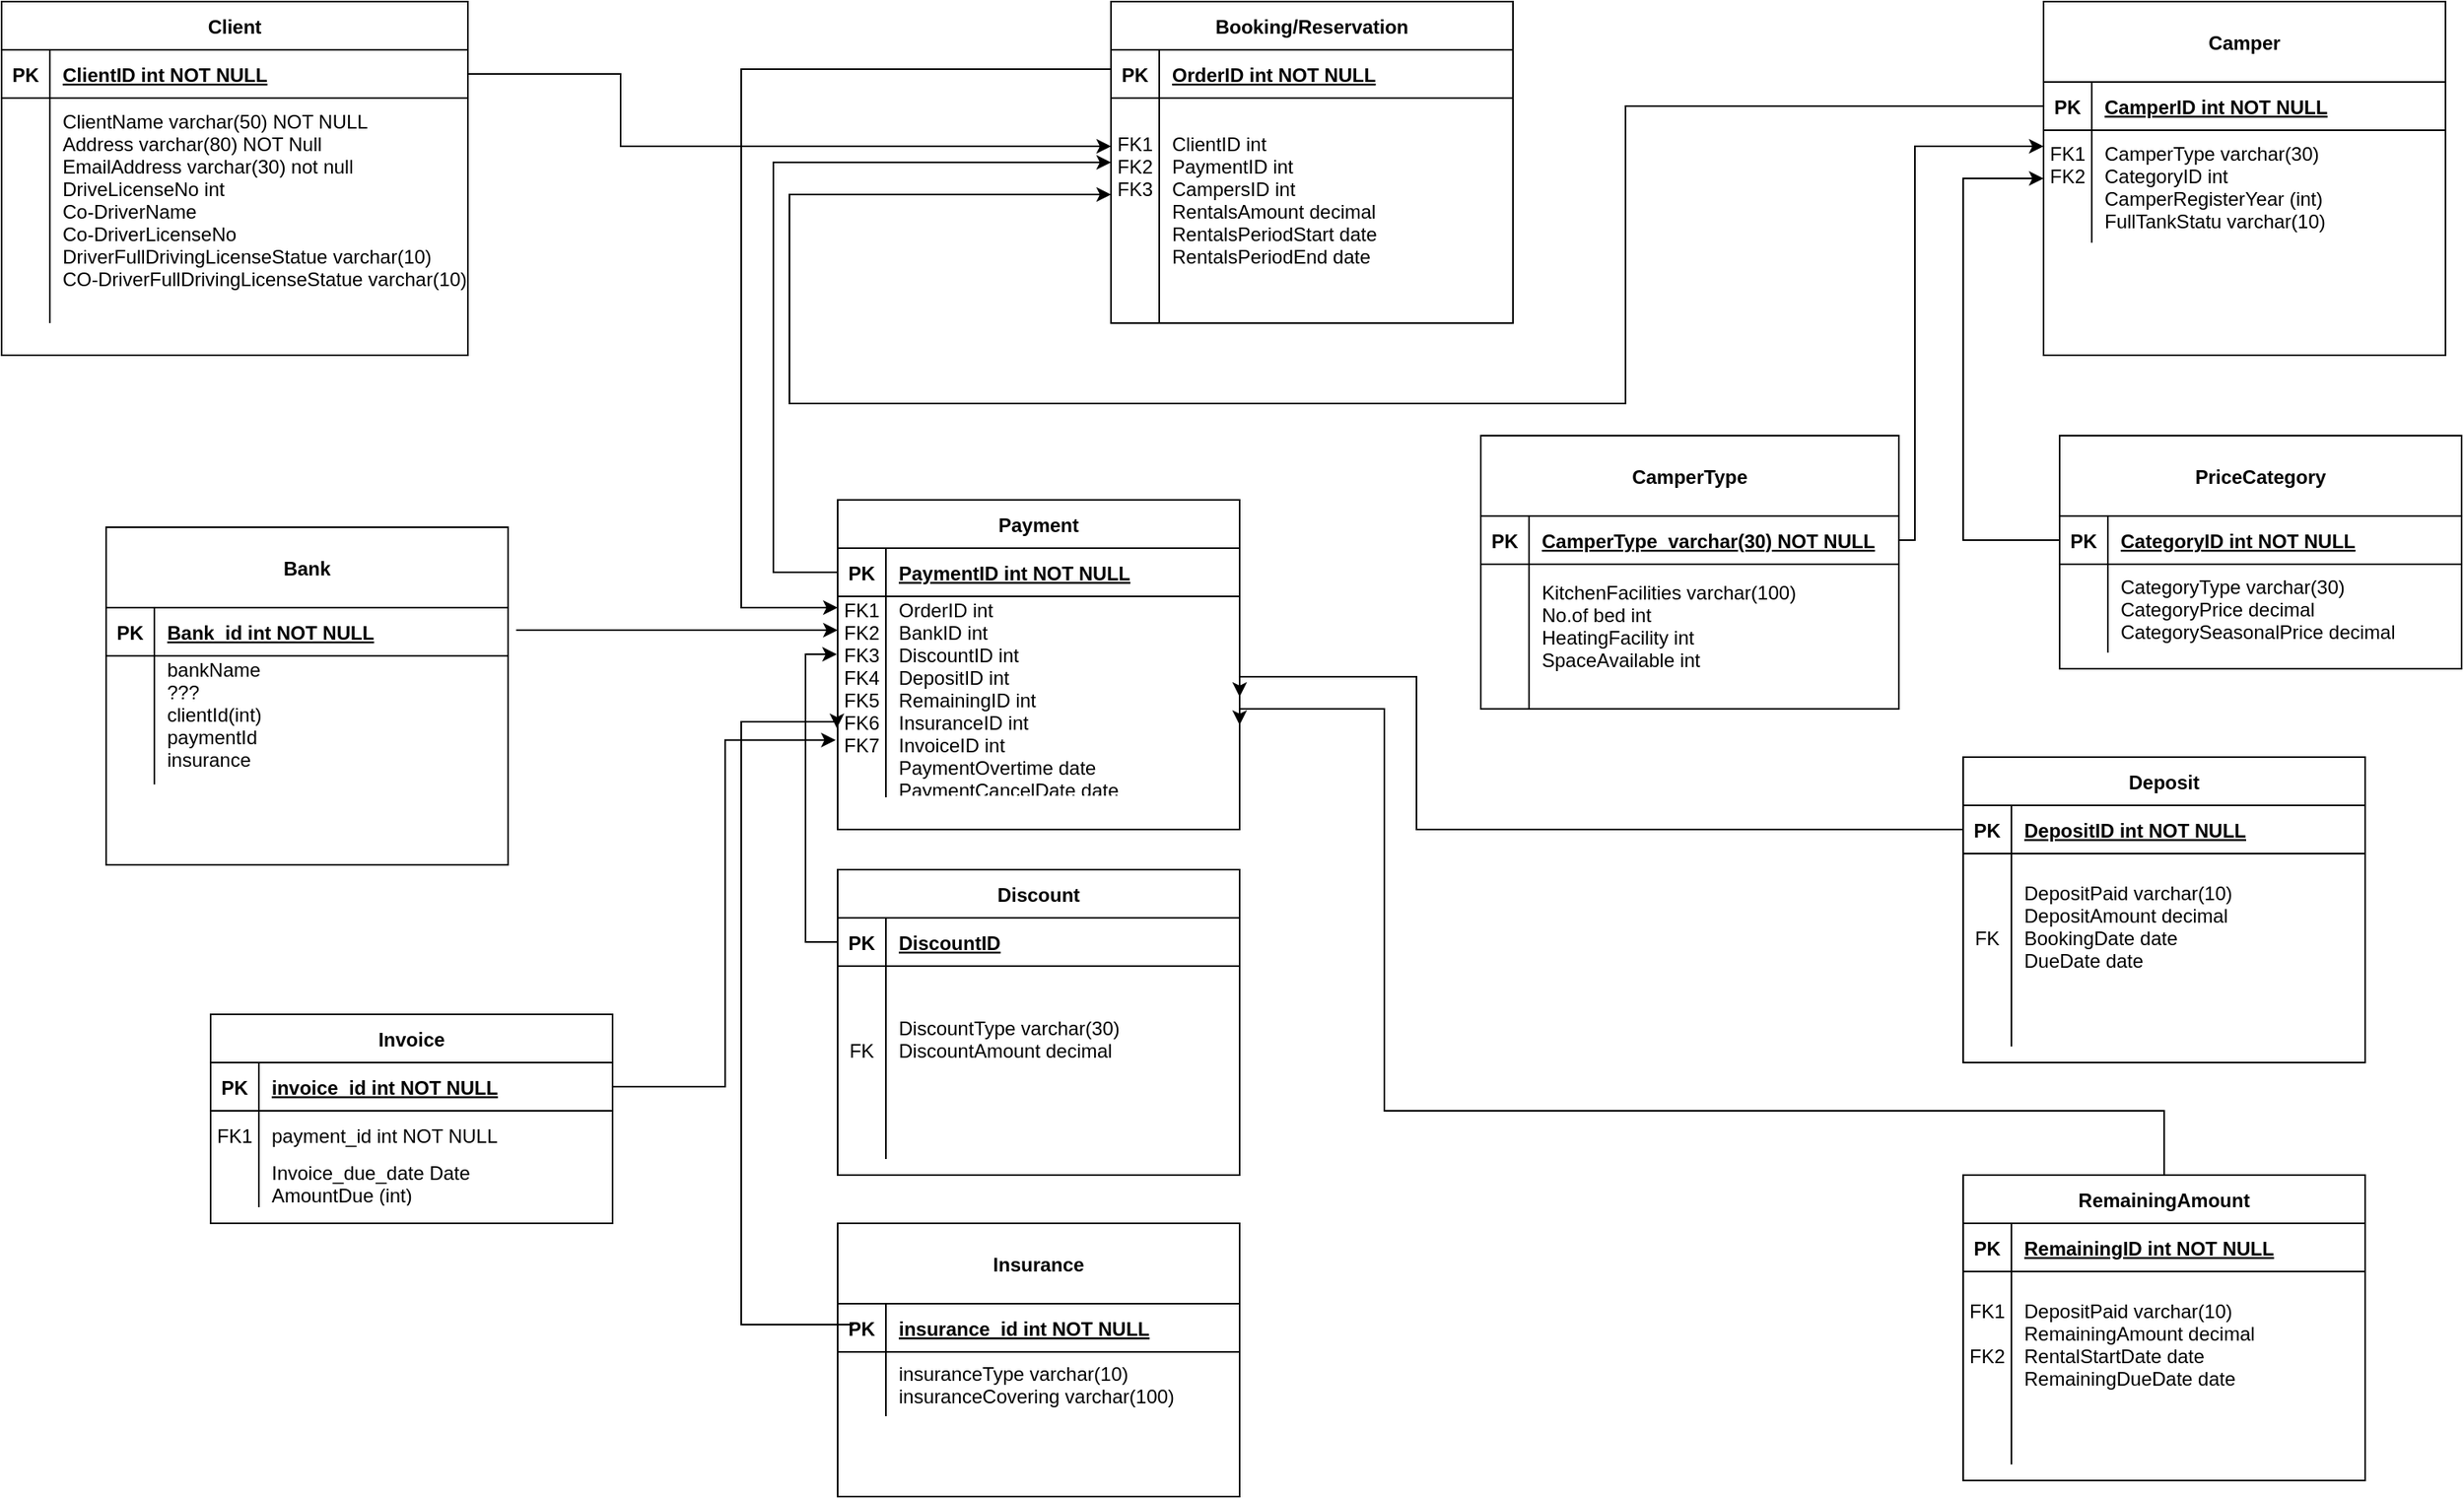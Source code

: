 <mxfile version="13.7.9" type="embed" pages="3"><diagram id="R2lEEEUBdFMjLlhIrx00" name="ERD"><mxGraphModel dx="424" dy="710" grid="0" gridSize="10" guides="1" tooltips="1" connect="1" arrows="1" fold="1" page="1" pageScale="1" pageWidth="1920" pageHeight="1200" math="0" shadow="0" extFonts="Permanent Marker^https://fonts.googleapis.com/css?family=Permanent+Marker"><root><mxCell id="0"/><mxCell id="1" parent="0"/><mxCell id="P_YUvC5BS9WEQk-tJ5x4-59" value="Payment" style="shape=table;startSize=30;container=1;collapsible=1;childLayout=tableLayout;fixedRows=1;rowLines=0;fontStyle=1;align=center;resizeLast=1;" parent="1" vertex="1"><mxGeometry x="600" y="390" width="250" height="205" as="geometry"/></mxCell><mxCell id="P_YUvC5BS9WEQk-tJ5x4-60" value="" style="shape=partialRectangle;collapsible=0;dropTarget=0;pointerEvents=0;fillColor=none;points=[[0,0.5],[1,0.5]];portConstraint=eastwest;top=0;left=0;right=0;bottom=1;" parent="P_YUvC5BS9WEQk-tJ5x4-59" vertex="1"><mxGeometry y="30" width="250" height="30" as="geometry"/></mxCell><mxCell id="P_YUvC5BS9WEQk-tJ5x4-61" value="PK" style="shape=partialRectangle;overflow=hidden;connectable=0;fillColor=none;top=0;left=0;bottom=0;right=0;fontStyle=1;" parent="P_YUvC5BS9WEQk-tJ5x4-60" vertex="1"><mxGeometry width="30" height="30" as="geometry"/></mxCell><mxCell id="P_YUvC5BS9WEQk-tJ5x4-62" value="PaymentID int NOT NULL " style="shape=partialRectangle;overflow=hidden;connectable=0;fillColor=none;top=0;left=0;bottom=0;right=0;align=left;spacingLeft=6;fontStyle=5;" parent="P_YUvC5BS9WEQk-tJ5x4-60" vertex="1"><mxGeometry x="30" width="220" height="30" as="geometry"/></mxCell><mxCell id="P_YUvC5BS9WEQk-tJ5x4-63" value="" style="shape=partialRectangle;collapsible=0;dropTarget=0;pointerEvents=0;fillColor=none;points=[[0,0.5],[1,0.5]];portConstraint=eastwest;top=0;left=0;right=0;bottom=0;" parent="P_YUvC5BS9WEQk-tJ5x4-59" vertex="1"><mxGeometry y="60" width="250" height="125" as="geometry"/></mxCell><mxCell id="P_YUvC5BS9WEQk-tJ5x4-64" value="FK1&#10;FK2&#10;FK3&#10;FK4&#10;FK5&#10;FK6&#10;FK7&#10;&#10;" style="shape=partialRectangle;overflow=hidden;connectable=0;fillColor=none;top=0;left=0;bottom=0;right=0;" parent="P_YUvC5BS9WEQk-tJ5x4-63" vertex="1"><mxGeometry width="30" height="125" as="geometry"/></mxCell><mxCell id="P_YUvC5BS9WEQk-tJ5x4-65" value="OrderID int&#10;BankID int &#10;DiscountID int&#10;DepositID int&#10;RemainingID int&#10;InsuranceID int&#10;InvoiceID int&#10;PaymentOvertime date&#10;PaymentCancelDate date" style="shape=partialRectangle;overflow=hidden;connectable=0;fillColor=none;top=0;left=0;bottom=0;right=0;align=left;spacingLeft=6;" parent="P_YUvC5BS9WEQk-tJ5x4-63" vertex="1"><mxGeometry x="30" width="220" height="125" as="geometry"/></mxCell><mxCell id="P_YUvC5BS9WEQk-tJ5x4-32" value="Client" style="shape=table;startSize=30;container=1;collapsible=1;childLayout=tableLayout;fixedRows=1;rowLines=0;fontStyle=1;align=center;resizeLast=1;" parent="1" vertex="1"><mxGeometry x="80" y="80" width="290" height="220" as="geometry"/></mxCell><mxCell id="P_YUvC5BS9WEQk-tJ5x4-33" value="" style="shape=partialRectangle;collapsible=0;dropTarget=0;pointerEvents=0;fillColor=none;points=[[0,0.5],[1,0.5]];portConstraint=eastwest;top=0;left=0;right=0;bottom=1;" parent="P_YUvC5BS9WEQk-tJ5x4-32" vertex="1"><mxGeometry y="30" width="290" height="30" as="geometry"/></mxCell><mxCell id="P_YUvC5BS9WEQk-tJ5x4-34" value="PK" style="shape=partialRectangle;overflow=hidden;connectable=0;fillColor=none;top=0;left=0;bottom=0;right=0;fontStyle=1;" parent="P_YUvC5BS9WEQk-tJ5x4-33" vertex="1"><mxGeometry width="30" height="30" as="geometry"/></mxCell><mxCell id="P_YUvC5BS9WEQk-tJ5x4-35" value="ClientID int NOT NULL " style="shape=partialRectangle;overflow=hidden;connectable=0;fillColor=none;top=0;left=0;bottom=0;right=0;align=left;spacingLeft=6;fontStyle=5;" parent="P_YUvC5BS9WEQk-tJ5x4-33" vertex="1"><mxGeometry x="30" width="260" height="30" as="geometry"/></mxCell><mxCell id="P_YUvC5BS9WEQk-tJ5x4-36" value="" style="shape=partialRectangle;collapsible=0;dropTarget=0;pointerEvents=0;fillColor=none;points=[[0,0.5],[1,0.5]];portConstraint=eastwest;top=0;left=0;right=0;bottom=0;" parent="P_YUvC5BS9WEQk-tJ5x4-32" vertex="1"><mxGeometry y="60" width="290" height="140" as="geometry"/></mxCell><mxCell id="P_YUvC5BS9WEQk-tJ5x4-37" value="" style="shape=partialRectangle;overflow=hidden;connectable=0;fillColor=none;top=0;left=0;bottom=0;right=0;" parent="P_YUvC5BS9WEQk-tJ5x4-36" vertex="1"><mxGeometry width="30" height="140" as="geometry"/></mxCell><mxCell id="P_YUvC5BS9WEQk-tJ5x4-38" value="ClientName varchar(50) NOT NULL&#10;Address varchar(80) NOT Null&#10;EmailAddress varchar(30) not null&#10;DriveLicenseNo int&#10;Co-DriverName&#10;Co-DriverLicenseNo&#10;DriverFullDrivingLicenseStatue varchar(10)&#10;CO-DriverFullDrivingLicenseStatue varchar(10)&#10;" style="shape=partialRectangle;overflow=hidden;connectable=0;fillColor=none;top=0;left=0;bottom=0;right=0;align=left;spacingLeft=6;" parent="P_YUvC5BS9WEQk-tJ5x4-36" vertex="1"><mxGeometry x="30" width="260" height="140" as="geometry"/></mxCell><mxCell id="P_YUvC5BS9WEQk-tJ5x4-84" value="PriceCategory" style="shape=table;startSize=50;container=1;collapsible=1;childLayout=tableLayout;fixedRows=1;rowLines=0;fontStyle=1;align=center;resizeLast=1;" parent="1" vertex="1"><mxGeometry x="1360" y="350" width="250" height="145" as="geometry"/></mxCell><mxCell id="P_YUvC5BS9WEQk-tJ5x4-85" value="" style="shape=partialRectangle;collapsible=0;dropTarget=0;pointerEvents=0;fillColor=none;points=[[0,0.5],[1,0.5]];portConstraint=eastwest;top=0;left=0;right=0;bottom=1;" parent="P_YUvC5BS9WEQk-tJ5x4-84" vertex="1"><mxGeometry y="50" width="250" height="30" as="geometry"/></mxCell><mxCell id="P_YUvC5BS9WEQk-tJ5x4-86" value="PK" style="shape=partialRectangle;overflow=hidden;connectable=0;fillColor=none;top=0;left=0;bottom=0;right=0;fontStyle=1;" parent="P_YUvC5BS9WEQk-tJ5x4-85" vertex="1"><mxGeometry width="30" height="30" as="geometry"/></mxCell><mxCell id="P_YUvC5BS9WEQk-tJ5x4-87" value="CategoryID int NOT NULL" style="shape=partialRectangle;overflow=hidden;connectable=0;fillColor=none;top=0;left=0;bottom=0;right=0;align=left;spacingLeft=6;fontStyle=5;" parent="P_YUvC5BS9WEQk-tJ5x4-85" vertex="1"><mxGeometry x="30" width="220" height="30" as="geometry"/></mxCell><mxCell id="P_YUvC5BS9WEQk-tJ5x4-88" value="" style="shape=partialRectangle;collapsible=0;dropTarget=0;pointerEvents=0;fillColor=none;points=[[0,0.5],[1,0.5]];portConstraint=eastwest;top=0;left=0;right=0;bottom=0;" parent="P_YUvC5BS9WEQk-tJ5x4-84" vertex="1"><mxGeometry y="80" width="250" height="55" as="geometry"/></mxCell><mxCell id="P_YUvC5BS9WEQk-tJ5x4-89" value="" style="shape=partialRectangle;overflow=hidden;connectable=0;fillColor=none;top=0;left=0;bottom=0;right=0;" parent="P_YUvC5BS9WEQk-tJ5x4-88" vertex="1"><mxGeometry width="30" height="55" as="geometry"/></mxCell><mxCell id="P_YUvC5BS9WEQk-tJ5x4-90" value="CategoryType varchar(30)&#10;CategoryPrice decimal&#10;CategorySeasonalPrice decimal" style="shape=partialRectangle;overflow=hidden;connectable=0;fillColor=none;top=0;left=0;bottom=0;right=0;align=left;spacingLeft=6;" parent="P_YUvC5BS9WEQk-tJ5x4-88" vertex="1"><mxGeometry x="30" width="220" height="55" as="geometry"/></mxCell><mxCell id="P_YUvC5BS9WEQk-tJ5x4-77" value="Camper" style="shape=table;startSize=50;container=1;collapsible=1;childLayout=tableLayout;fixedRows=1;rowLines=0;fontStyle=1;align=center;resizeLast=1;" parent="1" vertex="1"><mxGeometry x="1350" y="80" width="250" height="220" as="geometry"/></mxCell><mxCell id="P_YUvC5BS9WEQk-tJ5x4-78" value="" style="shape=partialRectangle;collapsible=0;dropTarget=0;pointerEvents=0;fillColor=none;points=[[0,0.5],[1,0.5]];portConstraint=eastwest;top=0;left=0;right=0;bottom=1;" parent="P_YUvC5BS9WEQk-tJ5x4-77" vertex="1"><mxGeometry y="50" width="250" height="30" as="geometry"/></mxCell><mxCell id="P_YUvC5BS9WEQk-tJ5x4-79" value="PK" style="shape=partialRectangle;overflow=hidden;connectable=0;fillColor=none;top=0;left=0;bottom=0;right=0;fontStyle=1;" parent="P_YUvC5BS9WEQk-tJ5x4-78" vertex="1"><mxGeometry width="30" height="30" as="geometry"/></mxCell><mxCell id="P_YUvC5BS9WEQk-tJ5x4-80" value="CamperID int NOT NULL " style="shape=partialRectangle;overflow=hidden;connectable=0;fillColor=none;top=0;left=0;bottom=0;right=0;align=left;spacingLeft=6;fontStyle=5;" parent="P_YUvC5BS9WEQk-tJ5x4-78" vertex="1"><mxGeometry x="30" width="220" height="30" as="geometry"/></mxCell><mxCell id="P_YUvC5BS9WEQk-tJ5x4-81" value="" style="shape=partialRectangle;collapsible=0;dropTarget=0;pointerEvents=0;fillColor=none;points=[[0,0.5],[1,0.5]];portConstraint=eastwest;top=0;left=0;right=0;bottom=0;" parent="P_YUvC5BS9WEQk-tJ5x4-77" vertex="1"><mxGeometry y="80" width="250" height="70" as="geometry"/></mxCell><mxCell id="P_YUvC5BS9WEQk-tJ5x4-82" value="FK1&#10;FK2&#10;&#10;" style="shape=partialRectangle;overflow=hidden;connectable=0;fillColor=none;top=0;left=0;bottom=0;right=0;" parent="P_YUvC5BS9WEQk-tJ5x4-81" vertex="1"><mxGeometry width="30" height="70" as="geometry"/></mxCell><mxCell id="P_YUvC5BS9WEQk-tJ5x4-83" value="CamperType varchar(30)&#10;CategoryID int&#10;CamperRegisterYear (int)&#10;FullTankStatu varchar(10)" style="shape=partialRectangle;overflow=hidden;connectable=0;fillColor=none;top=0;left=0;bottom=0;right=0;align=left;spacingLeft=6;" parent="P_YUvC5BS9WEQk-tJ5x4-81" vertex="1"><mxGeometry x="30" width="220" height="70" as="geometry"/></mxCell><mxCell id="12" value="Discount" style="shape=table;startSize=30;container=1;collapsible=1;childLayout=tableLayout;fixedRows=1;rowLines=0;fontStyle=1;align=center;resizeLast=1;" parent="1" vertex="1"><mxGeometry x="600" y="620" width="250" height="190" as="geometry"/></mxCell><mxCell id="13" value="" style="shape=partialRectangle;collapsible=0;dropTarget=0;pointerEvents=0;fillColor=none;points=[[0,0.5],[1,0.5]];portConstraint=eastwest;top=0;left=0;right=0;bottom=1;" parent="12" vertex="1"><mxGeometry y="30" width="250" height="30" as="geometry"/></mxCell><mxCell id="14" value="PK" style="shape=partialRectangle;overflow=hidden;connectable=0;fillColor=none;top=0;left=0;bottom=0;right=0;fontStyle=1;" parent="13" vertex="1"><mxGeometry width="30" height="30" as="geometry"/></mxCell><mxCell id="15" value="DiscountID" style="shape=partialRectangle;overflow=hidden;connectable=0;fillColor=none;top=0;left=0;bottom=0;right=0;align=left;spacingLeft=6;fontStyle=5;" parent="13" vertex="1"><mxGeometry x="30" width="220" height="30" as="geometry"/></mxCell><mxCell id="16" value="" style="shape=partialRectangle;collapsible=0;dropTarget=0;pointerEvents=0;fillColor=none;points=[[0,0.5],[1,0.5]];portConstraint=eastwest;top=0;left=0;right=0;bottom=0;" parent="12" vertex="1"><mxGeometry y="60" width="250" height="90" as="geometry"/></mxCell><mxCell id="17" value="&#10;FK" style="shape=partialRectangle;overflow=hidden;connectable=0;fillColor=none;top=0;left=0;bottom=0;right=0;" parent="16" vertex="1"><mxGeometry width="30" height="90" as="geometry"/></mxCell><mxCell id="18" value="DiscountType varchar(30)&#10;DiscountAmount decimal" style="shape=partialRectangle;overflow=hidden;connectable=0;fillColor=none;top=0;left=0;bottom=0;right=0;align=left;spacingLeft=6;" parent="16" vertex="1"><mxGeometry x="30" width="220" height="90" as="geometry"/></mxCell><mxCell id="19" value="" style="shape=partialRectangle;collapsible=0;dropTarget=0;pointerEvents=0;fillColor=none;points=[[0,0.5],[1,0.5]];portConstraint=eastwest;top=0;left=0;right=0;bottom=0;" parent="12" vertex="1"><mxGeometry y="150" width="250" height="30" as="geometry"/></mxCell><mxCell id="20" value="" style="shape=partialRectangle;overflow=hidden;connectable=0;fillColor=none;top=0;left=0;bottom=0;right=0;" parent="19" vertex="1"><mxGeometry width="30" height="30" as="geometry"/></mxCell><mxCell id="21" value="" style="shape=partialRectangle;overflow=hidden;connectable=0;fillColor=none;top=0;left=0;bottom=0;right=0;align=left;spacingLeft=6;" parent="19" vertex="1"><mxGeometry x="30" width="220" height="30" as="geometry"/></mxCell><mxCell id="P_YUvC5BS9WEQk-tJ5x4-98" value="CamperType" style="shape=table;startSize=50;container=1;collapsible=1;childLayout=tableLayout;fixedRows=1;rowLines=0;fontStyle=1;align=center;resizeLast=1;" parent="1" vertex="1"><mxGeometry x="1000" y="350" width="260" height="170" as="geometry"/></mxCell><mxCell id="P_YUvC5BS9WEQk-tJ5x4-99" value="" style="shape=partialRectangle;collapsible=0;dropTarget=0;pointerEvents=0;fillColor=none;points=[[0,0.5],[1,0.5]];portConstraint=eastwest;top=0;left=0;right=0;bottom=1;" parent="P_YUvC5BS9WEQk-tJ5x4-98" vertex="1"><mxGeometry y="50" width="260" height="30" as="geometry"/></mxCell><mxCell id="P_YUvC5BS9WEQk-tJ5x4-100" value="PK" style="shape=partialRectangle;overflow=hidden;connectable=0;fillColor=none;top=0;left=0;bottom=0;right=0;fontStyle=1;" parent="P_YUvC5BS9WEQk-tJ5x4-99" vertex="1"><mxGeometry width="30" height="30" as="geometry"/></mxCell><mxCell id="P_YUvC5BS9WEQk-tJ5x4-101" value="CamperType_varchar(30) NOT NULL " style="shape=partialRectangle;overflow=hidden;connectable=0;fillColor=none;top=0;left=0;bottom=0;right=0;align=left;spacingLeft=6;fontStyle=5;" parent="P_YUvC5BS9WEQk-tJ5x4-99" vertex="1"><mxGeometry x="30" width="230" height="30" as="geometry"/></mxCell><mxCell id="P_YUvC5BS9WEQk-tJ5x4-102" value="" style="shape=partialRectangle;collapsible=0;dropTarget=0;pointerEvents=0;fillColor=none;points=[[0,0.5],[1,0.5]];portConstraint=eastwest;top=0;left=0;right=0;bottom=0;" parent="P_YUvC5BS9WEQk-tJ5x4-98" vertex="1"><mxGeometry y="80" width="260" height="90" as="geometry"/></mxCell><mxCell id="P_YUvC5BS9WEQk-tJ5x4-103" value="" style="shape=partialRectangle;overflow=hidden;connectable=0;fillColor=none;top=0;left=0;bottom=0;right=0;" parent="P_YUvC5BS9WEQk-tJ5x4-102" vertex="1"><mxGeometry width="30" height="90" as="geometry"/></mxCell><mxCell id="P_YUvC5BS9WEQk-tJ5x4-104" value="KitchenFacilities varchar(100)&#10;No.of bed int&#10;HeatingFacility int&#10;SpaceAvailable int&#10;" style="shape=partialRectangle;overflow=hidden;connectable=0;fillColor=none;top=0;left=0;bottom=0;right=0;align=left;spacingLeft=6;" parent="P_YUvC5BS9WEQk-tJ5x4-102" vertex="1"><mxGeometry x="30" width="230" height="90" as="geometry"/></mxCell><mxCell id="23" style="edgeStyle=orthogonalEdgeStyle;rounded=0;orthogonalLoop=1;jettySize=auto;html=1;startArrow=classic;startFill=1;endArrow=none;endFill=0;" parent="1" source="6" target="P_YUvC5BS9WEQk-tJ5x4-78" edge="1"><mxGeometry relative="1" as="geometry"><mxPoint x="1110" y="150" as="targetPoint"/><Array as="points"><mxPoint x="570" y="200"/><mxPoint x="570" y="330"/><mxPoint x="1090" y="330"/><mxPoint x="1090" y="145"/></Array></mxGeometry></mxCell><mxCell id="24" style="edgeStyle=elbowEdgeStyle;rounded=0;orthogonalLoop=1;jettySize=auto;html=1;exitX=1;exitY=0.5;exitDx=0;exitDy=0;" parent="1" source="P_YUvC5BS9WEQk-tJ5x4-99" target="P_YUvC5BS9WEQk-tJ5x4-77" edge="1"><mxGeometry relative="1" as="geometry"><mxPoint x="1020" y="210" as="targetPoint"/><Array as="points"><mxPoint x="1270" y="170"/><mxPoint x="1350" y="170"/><mxPoint x="1310" y="170"/><mxPoint x="1270" y="310"/><mxPoint x="1060" y="170"/><mxPoint x="1010" y="370"/></Array></mxGeometry></mxCell><mxCell id="26" style="edgeStyle=elbowEdgeStyle;rounded=0;orthogonalLoop=1;jettySize=auto;html=1;" parent="1" target="P_YUvC5BS9WEQk-tJ5x4-81" edge="1"><mxGeometry relative="1" as="geometry"><mxPoint x="1360" y="415" as="sourcePoint"/><mxPoint x="1085" y="190" as="targetPoint"/><Array as="points"><mxPoint x="1300" y="190"/><mxPoint x="1370" y="190"/><mxPoint x="1330" y="180"/><mxPoint x="1290" y="250"/><mxPoint x="1190" y="320"/></Array></mxGeometry></mxCell><mxCell id="27" style="edgeStyle=elbowEdgeStyle;rounded=0;orthogonalLoop=1;jettySize=auto;html=1;startArrow=classic;startFill=1;endArrow=none;endFill=0;" parent="1" edge="1"><mxGeometry relative="1" as="geometry"><Array as="points"><mxPoint x="540" y="457"/><mxPoint x="540" y="467"/><mxPoint x="540" y="277"/><mxPoint x="580" y="467"/><mxPoint x="540" y="477"/><mxPoint x="540" y="487"/><mxPoint x="540" y="477"/><mxPoint x="500" y="297"/></Array><mxPoint x="600" y="457" as="sourcePoint"/><mxPoint x="770" y="122" as="targetPoint"/></mxGeometry></mxCell><mxCell id="28" style="edgeStyle=elbowEdgeStyle;rounded=0;orthogonalLoop=1;jettySize=auto;html=1;" parent="1" source="P_YUvC5BS9WEQk-tJ5x4-60" target="6" edge="1"><mxGeometry relative="1" as="geometry"><Array as="points"><mxPoint x="560" y="180"/><mxPoint x="560" y="200"/><mxPoint x="530" y="330"/></Array></mxGeometry></mxCell><mxCell id="29" style="edgeStyle=elbowEdgeStyle;rounded=0;orthogonalLoop=1;jettySize=auto;html=1;" parent="1" edge="1"><mxGeometry relative="1" as="geometry"><Array as="points"><mxPoint x="400" y="476"/><mxPoint x="340" y="476"/><mxPoint x="520" y="476"/><mxPoint x="520" y="496"/><mxPoint x="580" y="496"/><mxPoint x="570" y="606"/></Array><mxPoint x="460" y="471" as="sourcePoint"/><mxPoint x="600" y="471" as="targetPoint"/></mxGeometry></mxCell><mxCell id="30" style="edgeStyle=orthogonalEdgeStyle;rounded=0;orthogonalLoop=1;jettySize=auto;html=1;" parent="1" source="P_YUvC5BS9WEQk-tJ5x4-33" target="6" edge="1"><mxGeometry relative="1" as="geometry"><Array as="points"><mxPoint x="465" y="125"/><mxPoint x="465" y="170"/></Array></mxGeometry></mxCell><mxCell id="37" style="edgeStyle=orthogonalEdgeStyle;rounded=0;orthogonalLoop=1;jettySize=auto;html=1;entryX=1;entryY=0.5;entryDx=0;entryDy=0;startArrow=none;startFill=0;endArrow=classic;endFill=1;" parent="1" source="P_YUvC5BS9WEQk-tJ5x4-107" target="P_YUvC5BS9WEQk-tJ5x4-63" edge="1"><mxGeometry relative="1" as="geometry"><Array as="points"><mxPoint x="960" y="595"/><mxPoint x="960" y="500"/><mxPoint x="850" y="500"/></Array></mxGeometry></mxCell><mxCell id="38" style="edgeStyle=orthogonalEdgeStyle;rounded=0;orthogonalLoop=1;jettySize=auto;html=1;entryX=1;entryY=0.64;entryDx=0;entryDy=0;entryPerimeter=0;startArrow=none;startFill=0;endArrow=classic;endFill=1;" parent="1" source="P_YUvC5BS9WEQk-tJ5x4-117" target="P_YUvC5BS9WEQk-tJ5x4-63" edge="1"><mxGeometry relative="1" as="geometry"><Array as="points"><mxPoint x="1425" y="770"/><mxPoint x="940" y="770"/><mxPoint x="940" y="520"/><mxPoint x="850" y="520"/></Array></mxGeometry></mxCell><mxCell id="40" style="edgeStyle=orthogonalEdgeStyle;rounded=0;orthogonalLoop=1;jettySize=auto;html=1;entryX=-0.002;entryY=0.672;entryDx=0;entryDy=0;entryPerimeter=0;startArrow=none;startFill=0;endArrow=classic;endFill=1;" parent="1" edge="1"><mxGeometry relative="1" as="geometry"><Array as="points"><mxPoint x="540" y="903"/><mxPoint x="540" y="528"/><mxPoint x="600" y="528"/></Array><mxPoint x="610" y="903" as="sourcePoint"/><mxPoint x="599.5" y="532" as="targetPoint"/></mxGeometry></mxCell><mxCell id="2" value="Booking/Reservation" style="shape=table;startSize=30;container=1;collapsible=1;childLayout=tableLayout;fixedRows=1;rowLines=0;fontStyle=1;align=center;resizeLast=1;" parent="1" vertex="1"><mxGeometry x="770" y="80" width="250" height="200" as="geometry"/></mxCell><mxCell id="3" value="" style="shape=partialRectangle;collapsible=0;dropTarget=0;pointerEvents=0;fillColor=none;points=[[0,0.5],[1,0.5]];portConstraint=eastwest;top=0;left=0;right=0;bottom=1;" parent="2" vertex="1"><mxGeometry y="30" width="250" height="30" as="geometry"/></mxCell><mxCell id="4" value="PK" style="shape=partialRectangle;overflow=hidden;connectable=0;fillColor=none;top=0;left=0;bottom=0;right=0;fontStyle=1;" parent="3" vertex="1"><mxGeometry width="30" height="30" as="geometry"/></mxCell><mxCell id="5" value="OrderID int NOT NULL" style="shape=partialRectangle;overflow=hidden;connectable=0;fillColor=none;top=0;left=0;bottom=0;right=0;align=left;spacingLeft=6;fontStyle=5;" parent="3" vertex="1"><mxGeometry x="30" width="220" height="30" as="geometry"/></mxCell><mxCell id="6" value="" style="shape=partialRectangle;collapsible=0;dropTarget=0;pointerEvents=0;fillColor=none;points=[[0,0.5],[1,0.5]];portConstraint=eastwest;top=0;left=0;right=0;bottom=0;" parent="2" vertex="1"><mxGeometry y="60" width="250" height="140" as="geometry"/></mxCell><mxCell id="7" value="&#10;FK1&#10;FK2&#10;FK3&#10;&#10;&#10;&#10;&#10;" style="shape=partialRectangle;overflow=hidden;connectable=0;fillColor=none;top=0;left=0;bottom=0;right=0;" parent="6" vertex="1"><mxGeometry width="30" height="140" as="geometry"/></mxCell><mxCell id="8" value="ClientID int &#10;PaymentID int&#10;CampersID int&#10;RentalsAmount decimal&#10;RentalsPeriodStart date&#10;RentalsPeriodEnd date&#10;" style="shape=partialRectangle;overflow=hidden;connectable=0;fillColor=none;top=0;left=0;bottom=0;right=0;align=left;spacingLeft=6;" parent="6" vertex="1"><mxGeometry x="30" width="220" height="140" as="geometry"/></mxCell><mxCell id="P_YUvC5BS9WEQk-tJ5x4-106" value="Deposit" style="shape=table;startSize=30;container=1;collapsible=1;childLayout=tableLayout;fixedRows=1;rowLines=0;fontStyle=1;align=center;resizeLast=1;" parent="1" vertex="1"><mxGeometry x="1300" y="550" width="250" height="190" as="geometry"/></mxCell><mxCell id="P_YUvC5BS9WEQk-tJ5x4-107" value="" style="shape=partialRectangle;collapsible=0;dropTarget=0;pointerEvents=0;fillColor=none;points=[[0,0.5],[1,0.5]];portConstraint=eastwest;top=0;left=0;right=0;bottom=1;" parent="P_YUvC5BS9WEQk-tJ5x4-106" vertex="1"><mxGeometry y="30" width="250" height="30" as="geometry"/></mxCell><mxCell id="P_YUvC5BS9WEQk-tJ5x4-108" value="PK" style="shape=partialRectangle;overflow=hidden;connectable=0;fillColor=none;top=0;left=0;bottom=0;right=0;fontStyle=1;" parent="P_YUvC5BS9WEQk-tJ5x4-107" vertex="1"><mxGeometry width="30" height="30" as="geometry"/></mxCell><mxCell id="P_YUvC5BS9WEQk-tJ5x4-109" value="DepositID int NOT NULL" style="shape=partialRectangle;overflow=hidden;connectable=0;fillColor=none;top=0;left=0;bottom=0;right=0;align=left;spacingLeft=6;fontStyle=5;" parent="P_YUvC5BS9WEQk-tJ5x4-107" vertex="1"><mxGeometry x="30" width="220" height="30" as="geometry"/></mxCell><mxCell id="P_YUvC5BS9WEQk-tJ5x4-110" value="" style="shape=partialRectangle;collapsible=0;dropTarget=0;pointerEvents=0;fillColor=none;points=[[0,0.5],[1,0.5]];portConstraint=eastwest;top=0;left=0;right=0;bottom=0;" parent="P_YUvC5BS9WEQk-tJ5x4-106" vertex="1"><mxGeometry y="60" width="250" height="90" as="geometry"/></mxCell><mxCell id="P_YUvC5BS9WEQk-tJ5x4-111" value="&#10;FK" style="shape=partialRectangle;overflow=hidden;connectable=0;fillColor=none;top=0;left=0;bottom=0;right=0;" parent="P_YUvC5BS9WEQk-tJ5x4-110" vertex="1"><mxGeometry width="30" height="90" as="geometry"/></mxCell><mxCell id="P_YUvC5BS9WEQk-tJ5x4-112" value="DepositPaid varchar(10)&#10;DepositAmount decimal&#10;BookingDate date&#10;DueDate date" style="shape=partialRectangle;overflow=hidden;connectable=0;fillColor=none;top=0;left=0;bottom=0;right=0;align=left;spacingLeft=6;" parent="P_YUvC5BS9WEQk-tJ5x4-110" vertex="1"><mxGeometry x="30" width="220" height="90" as="geometry"/></mxCell><mxCell id="P_YUvC5BS9WEQk-tJ5x4-113" value="" style="shape=partialRectangle;collapsible=0;dropTarget=0;pointerEvents=0;fillColor=none;points=[[0,0.5],[1,0.5]];portConstraint=eastwest;top=0;left=0;right=0;bottom=0;" parent="P_YUvC5BS9WEQk-tJ5x4-106" vertex="1"><mxGeometry y="150" width="250" height="30" as="geometry"/></mxCell><mxCell id="P_YUvC5BS9WEQk-tJ5x4-114" value="" style="shape=partialRectangle;overflow=hidden;connectable=0;fillColor=none;top=0;left=0;bottom=0;right=0;" parent="P_YUvC5BS9WEQk-tJ5x4-113" vertex="1"><mxGeometry width="30" height="30" as="geometry"/></mxCell><mxCell id="P_YUvC5BS9WEQk-tJ5x4-115" value="" style="shape=partialRectangle;overflow=hidden;connectable=0;fillColor=none;top=0;left=0;bottom=0;right=0;align=left;spacingLeft=6;" parent="P_YUvC5BS9WEQk-tJ5x4-113" vertex="1"><mxGeometry x="30" width="220" height="30" as="geometry"/></mxCell><mxCell id="P_YUvC5BS9WEQk-tJ5x4-116" value="RemainingAmount" style="shape=table;startSize=30;container=1;collapsible=1;childLayout=tableLayout;fixedRows=1;rowLines=0;fontStyle=1;align=center;resizeLast=1;" parent="1" vertex="1"><mxGeometry x="1300" y="810" width="250" height="190" as="geometry"/></mxCell><mxCell id="P_YUvC5BS9WEQk-tJ5x4-117" value="" style="shape=partialRectangle;collapsible=0;dropTarget=0;pointerEvents=0;fillColor=none;points=[[0,0.5],[1,0.5]];portConstraint=eastwest;top=0;left=0;right=0;bottom=1;" parent="P_YUvC5BS9WEQk-tJ5x4-116" vertex="1"><mxGeometry y="30" width="250" height="30" as="geometry"/></mxCell><mxCell id="P_YUvC5BS9WEQk-tJ5x4-118" value="PK" style="shape=partialRectangle;overflow=hidden;connectable=0;fillColor=none;top=0;left=0;bottom=0;right=0;fontStyle=1;" parent="P_YUvC5BS9WEQk-tJ5x4-117" vertex="1"><mxGeometry width="30" height="30" as="geometry"/></mxCell><mxCell id="P_YUvC5BS9WEQk-tJ5x4-119" value="RemainingID int NOT NULL" style="shape=partialRectangle;overflow=hidden;connectable=0;fillColor=none;top=0;left=0;bottom=0;right=0;align=left;spacingLeft=6;fontStyle=5;" parent="P_YUvC5BS9WEQk-tJ5x4-117" vertex="1"><mxGeometry x="30" width="220" height="30" as="geometry"/></mxCell><mxCell id="P_YUvC5BS9WEQk-tJ5x4-120" value="" style="shape=partialRectangle;collapsible=0;dropTarget=0;pointerEvents=0;fillColor=none;points=[[0,0.5],[1,0.5]];portConstraint=eastwest;top=0;left=0;right=0;bottom=0;" parent="P_YUvC5BS9WEQk-tJ5x4-116" vertex="1"><mxGeometry y="60" width="250" height="90" as="geometry"/></mxCell><mxCell id="P_YUvC5BS9WEQk-tJ5x4-121" value="FK1&#10;&#10;FK2&#10;" style="shape=partialRectangle;overflow=hidden;connectable=0;fillColor=none;top=0;left=0;bottom=0;right=0;" parent="P_YUvC5BS9WEQk-tJ5x4-120" vertex="1"><mxGeometry width="30" height="90" as="geometry"/></mxCell><mxCell id="P_YUvC5BS9WEQk-tJ5x4-122" value="DepositPaid varchar(10)&#10;RemainingAmount decimal&#10;RentalStartDate date&#10;RemainingDueDate date" style="shape=partialRectangle;overflow=hidden;connectable=0;fillColor=none;top=0;left=0;bottom=0;right=0;align=left;spacingLeft=6;" parent="P_YUvC5BS9WEQk-tJ5x4-120" vertex="1"><mxGeometry x="30" width="220" height="90" as="geometry"/></mxCell><mxCell id="P_YUvC5BS9WEQk-tJ5x4-123" value="" style="shape=partialRectangle;collapsible=0;dropTarget=0;pointerEvents=0;fillColor=none;points=[[0,0.5],[1,0.5]];portConstraint=eastwest;top=0;left=0;right=0;bottom=0;" parent="P_YUvC5BS9WEQk-tJ5x4-116" vertex="1"><mxGeometry y="150" width="250" height="30" as="geometry"/></mxCell><mxCell id="P_YUvC5BS9WEQk-tJ5x4-124" value="" style="shape=partialRectangle;overflow=hidden;connectable=0;fillColor=none;top=0;left=0;bottom=0;right=0;" parent="P_YUvC5BS9WEQk-tJ5x4-123" vertex="1"><mxGeometry width="30" height="30" as="geometry"/></mxCell><mxCell id="P_YUvC5BS9WEQk-tJ5x4-125" value="" style="shape=partialRectangle;overflow=hidden;connectable=0;fillColor=none;top=0;left=0;bottom=0;right=0;align=left;spacingLeft=6;" parent="P_YUvC5BS9WEQk-tJ5x4-123" vertex="1"><mxGeometry x="30" width="220" height="30" as="geometry"/></mxCell><mxCell id="P_YUvC5BS9WEQk-tJ5x4-69" value="Bank" style="shape=table;startSize=50;container=1;collapsible=1;childLayout=tableLayout;fixedRows=1;rowLines=0;fontStyle=1;align=center;resizeLast=1;" parent="1" vertex="1"><mxGeometry x="145" y="407" width="250" height="210" as="geometry"/></mxCell><mxCell id="P_YUvC5BS9WEQk-tJ5x4-70" value="" style="shape=partialRectangle;collapsible=0;dropTarget=0;pointerEvents=0;fillColor=none;points=[[0,0.5],[1,0.5]];portConstraint=eastwest;top=0;left=0;right=0;bottom=1;" parent="P_YUvC5BS9WEQk-tJ5x4-69" vertex="1"><mxGeometry y="50" width="250" height="30" as="geometry"/></mxCell><mxCell id="P_YUvC5BS9WEQk-tJ5x4-71" value="PK" style="shape=partialRectangle;overflow=hidden;connectable=0;fillColor=none;top=0;left=0;bottom=0;right=0;fontStyle=1;" parent="P_YUvC5BS9WEQk-tJ5x4-70" vertex="1"><mxGeometry width="30" height="30" as="geometry"/></mxCell><mxCell id="P_YUvC5BS9WEQk-tJ5x4-72" value="Bank_id int NOT NULL " style="shape=partialRectangle;overflow=hidden;connectable=0;fillColor=none;top=0;left=0;bottom=0;right=0;align=left;spacingLeft=6;fontStyle=5;" parent="P_YUvC5BS9WEQk-tJ5x4-70" vertex="1"><mxGeometry x="30" width="220" height="30" as="geometry"/></mxCell><mxCell id="P_YUvC5BS9WEQk-tJ5x4-73" value="" style="shape=partialRectangle;collapsible=0;dropTarget=0;pointerEvents=0;fillColor=none;points=[[0,0.5],[1,0.5]];portConstraint=eastwest;top=0;left=0;right=0;bottom=0;" parent="P_YUvC5BS9WEQk-tJ5x4-69" vertex="1"><mxGeometry y="80" width="250" height="80" as="geometry"/></mxCell><mxCell id="P_YUvC5BS9WEQk-tJ5x4-74" value="" style="shape=partialRectangle;overflow=hidden;connectable=0;fillColor=none;top=0;left=0;bottom=0;right=0;" parent="P_YUvC5BS9WEQk-tJ5x4-73" vertex="1"><mxGeometry width="30" height="80" as="geometry"/></mxCell><mxCell id="P_YUvC5BS9WEQk-tJ5x4-75" value="bankName&#10;???&#10;clientId(int)&#10;paymentId&#10;insurance&#10;" style="shape=partialRectangle;overflow=hidden;connectable=0;fillColor=none;top=0;left=0;bottom=0;right=0;align=left;spacingLeft=6;" parent="P_YUvC5BS9WEQk-tJ5x4-73" vertex="1"><mxGeometry x="30" width="220" height="80" as="geometry"/></mxCell><mxCell id="P_YUvC5BS9WEQk-tJ5x4-47" value="Invoice" style="shape=table;startSize=30;container=1;collapsible=1;childLayout=tableLayout;fixedRows=1;rowLines=0;fontStyle=1;align=center;resizeLast=1;" parent="1" vertex="1"><mxGeometry x="210" y="710" width="250" height="130" as="geometry"/></mxCell><mxCell id="P_YUvC5BS9WEQk-tJ5x4-48" value="" style="shape=partialRectangle;collapsible=0;dropTarget=0;pointerEvents=0;fillColor=none;points=[[0,0.5],[1,0.5]];portConstraint=eastwest;top=0;left=0;right=0;bottom=1;" parent="P_YUvC5BS9WEQk-tJ5x4-47" vertex="1"><mxGeometry y="30" width="250" height="30" as="geometry"/></mxCell><mxCell id="P_YUvC5BS9WEQk-tJ5x4-49" value="PK" style="shape=partialRectangle;overflow=hidden;connectable=0;fillColor=none;top=0;left=0;bottom=0;right=0;fontStyle=1;" parent="P_YUvC5BS9WEQk-tJ5x4-48" vertex="1"><mxGeometry width="30" height="30" as="geometry"/></mxCell><mxCell id="P_YUvC5BS9WEQk-tJ5x4-50" value="invoice_id int NOT NULL " style="shape=partialRectangle;overflow=hidden;connectable=0;fillColor=none;top=0;left=0;bottom=0;right=0;align=left;spacingLeft=6;fontStyle=5;" parent="P_YUvC5BS9WEQk-tJ5x4-48" vertex="1"><mxGeometry x="30" width="220" height="30" as="geometry"/></mxCell><mxCell id="P_YUvC5BS9WEQk-tJ5x4-51" value="" style="shape=partialRectangle;collapsible=0;dropTarget=0;pointerEvents=0;fillColor=none;points=[[0,0.5],[1,0.5]];portConstraint=eastwest;top=0;left=0;right=0;bottom=0;" parent="P_YUvC5BS9WEQk-tJ5x4-47" vertex="1"><mxGeometry y="60" width="250" height="30" as="geometry"/></mxCell><mxCell id="P_YUvC5BS9WEQk-tJ5x4-52" value="FK1" style="shape=partialRectangle;overflow=hidden;connectable=0;fillColor=none;top=0;left=0;bottom=0;right=0;" parent="P_YUvC5BS9WEQk-tJ5x4-51" vertex="1"><mxGeometry width="30" height="30" as="geometry"/></mxCell><mxCell id="P_YUvC5BS9WEQk-tJ5x4-53" value="payment_id int NOT NULL" style="shape=partialRectangle;overflow=hidden;connectable=0;fillColor=none;top=0;left=0;bottom=0;right=0;align=left;spacingLeft=6;" parent="P_YUvC5BS9WEQk-tJ5x4-51" vertex="1"><mxGeometry x="30" width="220" height="30" as="geometry"/></mxCell><mxCell id="P_YUvC5BS9WEQk-tJ5x4-54" value="" style="shape=partialRectangle;collapsible=0;dropTarget=0;pointerEvents=0;fillColor=none;points=[[0,0.5],[1,0.5]];portConstraint=eastwest;top=0;left=0;right=0;bottom=0;" parent="P_YUvC5BS9WEQk-tJ5x4-47" vertex="1"><mxGeometry y="90" width="250" height="30" as="geometry"/></mxCell><mxCell id="P_YUvC5BS9WEQk-tJ5x4-55" value="" style="shape=partialRectangle;overflow=hidden;connectable=0;fillColor=none;top=0;left=0;bottom=0;right=0;" parent="P_YUvC5BS9WEQk-tJ5x4-54" vertex="1"><mxGeometry width="30" height="30" as="geometry"/></mxCell><mxCell id="P_YUvC5BS9WEQk-tJ5x4-56" value="Invoice_due_date Date &#10;AmountDue (int)" style="shape=partialRectangle;overflow=hidden;connectable=0;fillColor=none;top=0;left=0;bottom=0;right=0;align=left;spacingLeft=6;" parent="P_YUvC5BS9WEQk-tJ5x4-54" vertex="1"><mxGeometry x="30" width="220" height="30" as="geometry"/></mxCell><mxCell id="NpmcphCbNYGn_Q4-TXg7-41" style="edgeStyle=orthogonalEdgeStyle;rounded=0;orthogonalLoop=1;jettySize=auto;html=1;entryX=-0.002;entryY=0.288;entryDx=0;entryDy=0;entryPerimeter=0;" parent="1" source="13" target="P_YUvC5BS9WEQk-tJ5x4-63" edge="1"><mxGeometry relative="1" as="geometry"/></mxCell><mxCell id="NpmcphCbNYGn_Q4-TXg7-42" style="edgeStyle=orthogonalEdgeStyle;rounded=0;orthogonalLoop=1;jettySize=auto;html=1;entryX=-0.005;entryY=0.715;entryDx=0;entryDy=0;entryPerimeter=0;" parent="1" source="P_YUvC5BS9WEQk-tJ5x4-48" target="P_YUvC5BS9WEQk-tJ5x4-63" edge="1"><mxGeometry relative="1" as="geometry"/></mxCell><mxCell id="P_YUvC5BS9WEQk-tJ5x4-91" value="Insurance" style="shape=table;startSize=50;container=1;collapsible=1;childLayout=tableLayout;fixedRows=1;rowLines=0;fontStyle=1;align=center;resizeLast=1;" parent="1" vertex="1"><mxGeometry x="600" y="840" width="250" height="170" as="geometry"/></mxCell><mxCell id="P_YUvC5BS9WEQk-tJ5x4-92" value="" style="shape=partialRectangle;collapsible=0;dropTarget=0;pointerEvents=0;fillColor=none;points=[[0,0.5],[1,0.5]];portConstraint=eastwest;top=0;left=0;right=0;bottom=1;" parent="P_YUvC5BS9WEQk-tJ5x4-91" vertex="1"><mxGeometry y="50" width="250" height="30" as="geometry"/></mxCell><mxCell id="P_YUvC5BS9WEQk-tJ5x4-93" value="PK" style="shape=partialRectangle;overflow=hidden;connectable=0;fillColor=none;top=0;left=0;bottom=0;right=0;fontStyle=1;" parent="P_YUvC5BS9WEQk-tJ5x4-92" vertex="1"><mxGeometry width="30" height="30" as="geometry"/></mxCell><mxCell id="P_YUvC5BS9WEQk-tJ5x4-94" value="insurance_id int NOT NULL " style="shape=partialRectangle;overflow=hidden;connectable=0;fillColor=none;top=0;left=0;bottom=0;right=0;align=left;spacingLeft=6;fontStyle=5;" parent="P_YUvC5BS9WEQk-tJ5x4-92" vertex="1"><mxGeometry x="30" width="220" height="30" as="geometry"/></mxCell><mxCell id="P_YUvC5BS9WEQk-tJ5x4-95" value="" style="shape=partialRectangle;collapsible=0;dropTarget=0;pointerEvents=0;fillColor=none;points=[[0,0.5],[1,0.5]];portConstraint=eastwest;top=0;left=0;right=0;bottom=0;" parent="P_YUvC5BS9WEQk-tJ5x4-91" vertex="1"><mxGeometry y="80" width="250" height="40" as="geometry"/></mxCell><mxCell id="P_YUvC5BS9WEQk-tJ5x4-96" value="" style="shape=partialRectangle;overflow=hidden;connectable=0;fillColor=none;top=0;left=0;bottom=0;right=0;" parent="P_YUvC5BS9WEQk-tJ5x4-95" vertex="1"><mxGeometry width="30" height="40" as="geometry"/></mxCell><mxCell id="P_YUvC5BS9WEQk-tJ5x4-97" value="insuranceType varchar(10)&#10;insuranceCovering varchar(100)" style="shape=partialRectangle;overflow=hidden;connectable=0;fillColor=none;top=0;left=0;bottom=0;right=0;align=left;spacingLeft=6;" parent="P_YUvC5BS9WEQk-tJ5x4-95" vertex="1"><mxGeometry x="30" width="220" height="40" as="geometry"/></mxCell></root></mxGraphModel></diagram><diagram id="yeD6IXACktP5UXALGS6s" name="ER"><mxGraphModel dx="424" dy="1910" grid="0" gridSize="10" guides="0" tooltips="1" connect="1" arrows="1" fold="1" page="1" pageScale="1" pageWidth="1920" pageHeight="1200" math="0" shadow="0"><root><mxCell id="pAx6MIiJs9md1RZ7_73a-0"/><mxCell id="pAx6MIiJs9md1RZ7_73a-1" parent="pAx6MIiJs9md1RZ7_73a-0"/><mxCell id="leDvjswxinIUU42oQIF3-1" value="" style="ellipse;whiteSpace=wrap;html=1;aspect=fixed;strokeColor=#6c8ebf;fillColor=none;dashed=1;strokeWidth=5;" parent="pAx6MIiJs9md1RZ7_73a-1" vertex="1"><mxGeometry x="812" y="-1055" width="700" height="700" as="geometry"/></mxCell><mxCell id="yd_UDoEApeNAMP6L8CoY-0" style="edgeStyle=none;rounded=0;orthogonalLoop=1;jettySize=auto;html=1;entryX=0;entryY=0.5;entryDx=0;entryDy=0;startArrow=ERone;startFill=0;endArrow=none;endFill=0;exitX=0.817;exitY=0.963;exitDx=0;exitDy=0;exitPerimeter=0;" parent="pAx6MIiJs9md1RZ7_73a-1" source="cOnySKGzXaCLTlc3LaJJ-0" target="pAx6MIiJs9md1RZ7_73a-3" edge="1"><mxGeometry relative="1" as="geometry"/></mxCell><mxCell id="yd_UDoEApeNAMP6L8CoY-1" style="edgeStyle=none;rounded=0;orthogonalLoop=1;jettySize=auto;html=1;entryX=0;entryY=0.5;entryDx=0;entryDy=0;endArrow=ERmany;endFill=0;" parent="pAx6MIiJs9md1RZ7_73a-1" source="pAx6MIiJs9md1RZ7_73a-3" target="pAx6MIiJs9md1RZ7_73a-4" edge="1"><mxGeometry relative="1" as="geometry"/></mxCell><mxCell id="pAx6MIiJs9md1RZ7_73a-3" value="make" style="rhombus;whiteSpace=wrap;html=1;" parent="pAx6MIiJs9md1RZ7_73a-1" vertex="1"><mxGeometry x="513" y="-605" width="80" height="80" as="geometry"/></mxCell><mxCell id="TUiUpgwA9mb-X04-EVIy-0" style="edgeStyle=none;rounded=0;orthogonalLoop=1;jettySize=auto;html=1;entryX=0;entryY=0.5;entryDx=0;entryDy=0;startArrow=ERone;startFill=0;endArrow=none;endFill=0;" parent="pAx6MIiJs9md1RZ7_73a-1" source="pAx6MIiJs9md1RZ7_73a-4" target="Ef_ZK3-HvVP1Qj2Gm39t-0" edge="1"><mxGeometry relative="1" as="geometry"/></mxCell><mxCell id="cOnySKGzXaCLTlc3LaJJ-8" value="" style="edgeStyle=none;rounded=0;orthogonalLoop=1;jettySize=auto;html=1;startArrow=ERone;startFill=0;endArrow=none;endFill=0;" parent="pAx6MIiJs9md1RZ7_73a-1" source="pAx6MIiJs9md1RZ7_73a-4" target="cOnySKGzXaCLTlc3LaJJ-7" edge="1"><mxGeometry relative="1" as="geometry"/></mxCell><mxCell id="pAx6MIiJs9md1RZ7_73a-4" value="booking system" style="ellipse;whiteSpace=wrap;html=1;" parent="pAx6MIiJs9md1RZ7_73a-1" vertex="1"><mxGeometry x="613" y="-535" width="120" height="80" as="geometry"/></mxCell><mxCell id="1bRgtQcLL5dLRBGIEbU9-1" value="" style="edgeStyle=none;rounded=0;orthogonalLoop=1;jettySize=auto;html=1;startArrow=none;startFill=0;endArrow=ERone;endFill=0;" parent="pAx6MIiJs9md1RZ7_73a-1" source="Ef_ZK3-HvVP1Qj2Gm39t-0" target="1bRgtQcLL5dLRBGIEbU9-0" edge="1"><mxGeometry relative="1" as="geometry"/></mxCell><mxCell id="Ef_ZK3-HvVP1Qj2Gm39t-0" value="make" style="rhombus;whiteSpace=wrap;html=1;" parent="pAx6MIiJs9md1RZ7_73a-1" vertex="1"><mxGeometry x="925" y="-578" width="80" height="80" as="geometry"/></mxCell><mxCell id="cOnySKGzXaCLTlc3LaJJ-23" style="rounded=0;orthogonalLoop=1;jettySize=auto;html=1;entryX=0;entryY=0.5;entryDx=0;entryDy=0;startArrow=ERone;startFill=0;endArrow=none;endFill=0;" parent="pAx6MIiJs9md1RZ7_73a-1" source="cOnySKGzXaCLTlc3LaJJ-0" target="cOnySKGzXaCLTlc3LaJJ-14" edge="1"><mxGeometry relative="1" as="geometry"/></mxCell><mxCell id="cOnySKGzXaCLTlc3LaJJ-0" value="client" style="ellipse;whiteSpace=wrap;html=1;" parent="pAx6MIiJs9md1RZ7_73a-1" vertex="1"><mxGeometry x="323" y="-785" width="120" height="80" as="geometry"/></mxCell><mxCell id="cOnySKGzXaCLTlc3LaJJ-2" value="camper" style="ellipse;whiteSpace=wrap;html=1;" parent="pAx6MIiJs9md1RZ7_73a-1" vertex="1"><mxGeometry x="613" y="-295" width="120" height="80" as="geometry"/></mxCell><mxCell id="cOnySKGzXaCLTlc3LaJJ-9" value="" style="edgeStyle=none;rounded=0;orthogonalLoop=1;jettySize=auto;html=1;endArrow=ERmany;endFill=0;" parent="pAx6MIiJs9md1RZ7_73a-1" source="cOnySKGzXaCLTlc3LaJJ-7" target="cOnySKGzXaCLTlc3LaJJ-2" edge="1"><mxGeometry relative="1" as="geometry"/></mxCell><mxCell id="cOnySKGzXaCLTlc3LaJJ-7" value="reserve" style="rhombus;whiteSpace=wrap;html=1;" parent="pAx6MIiJs9md1RZ7_73a-1" vertex="1"><mxGeometry x="633" y="-425" width="80" height="80" as="geometry"/></mxCell><mxCell id="cOnySKGzXaCLTlc3LaJJ-10" value="remianing rental payment" style="ellipse;whiteSpace=wrap;html=1;" parent="pAx6MIiJs9md1RZ7_73a-1" vertex="1"><mxGeometry x="1243" y="-906" width="120" height="80" as="geometry"/></mxCell><mxCell id="cOnySKGzXaCLTlc3LaJJ-17" value="" style="edgeStyle=none;rounded=0;orthogonalLoop=1;jettySize=auto;html=1;endArrow=ERmany;endFill=0;" parent="pAx6MIiJs9md1RZ7_73a-1" source="cOnySKGzXaCLTlc3LaJJ-14" target="cOnySKGzXaCLTlc3LaJJ-16" edge="1"><mxGeometry relative="1" as="geometry"/></mxCell><mxCell id="cOnySKGzXaCLTlc3LaJJ-14" value="has" style="rhombus;whiteSpace=wrap;html=1;" parent="pAx6MIiJs9md1RZ7_73a-1" vertex="1"><mxGeometry x="529" y="-880" width="80" height="80" as="geometry"/></mxCell><mxCell id="cOnySKGzXaCLTlc3LaJJ-16" value="insurance" style="ellipse;whiteSpace=wrap;html=1;" parent="pAx6MIiJs9md1RZ7_73a-1" vertex="1"><mxGeometry x="667" y="-904" width="120" height="80" as="geometry"/></mxCell><mxCell id="cOnySKGzXaCLTlc3LaJJ-31" value="" style="edgeStyle=none;rounded=0;orthogonalLoop=1;jettySize=auto;html=1;endArrow=ERone;endFill=0;" parent="pAx6MIiJs9md1RZ7_73a-1" source="cOnySKGzXaCLTlc3LaJJ-28" target="cOnySKGzXaCLTlc3LaJJ-30" edge="1"><mxGeometry relative="1" as="geometry"/></mxCell><mxCell id="cOnySKGzXaCLTlc3LaJJ-28" value="transfer" style="rhombus;whiteSpace=wrap;html=1;" parent="pAx6MIiJs9md1RZ7_73a-1" vertex="1"><mxGeometry x="1195" y="-503" width="80" height="80" as="geometry"/></mxCell><mxCell id="cOnySKGzXaCLTlc3LaJJ-30" value="bank" style="ellipse;whiteSpace=wrap;html=1;" parent="pAx6MIiJs9md1RZ7_73a-1" vertex="1"><mxGeometry x="1218" y="-259" width="120" height="80" as="geometry"/></mxCell><mxCell id="cOnySKGzXaCLTlc3LaJJ-34" style="edgeStyle=none;rounded=0;orthogonalLoop=1;jettySize=auto;html=1;entryX=1;entryY=0.5;entryDx=0;entryDy=0;endArrow=ERone;endFill=0;startArrow=none;" parent="pAx6MIiJs9md1RZ7_73a-1" source="leDvjswxinIUU42oQIF3-1" target="cOnySKGzXaCLTlc3LaJJ-16" edge="1"><mxGeometry relative="1" as="geometry"/></mxCell><mxCell id="cOnySKGzXaCLTlc3LaJJ-32" value="include" style="rhombus;whiteSpace=wrap;html=1;" parent="pAx6MIiJs9md1RZ7_73a-1" vertex="1"><mxGeometry x="971" y="-806" width="80" height="80" as="geometry"/></mxCell><mxCell id="1bRgtQcLL5dLRBGIEbU9-3" value="" style="edgeStyle=none;rounded=0;orthogonalLoop=1;jettySize=auto;html=1;startArrow=ERone;startFill=0;endArrow=none;endFill=0;" parent="pAx6MIiJs9md1RZ7_73a-1" source="1bRgtQcLL5dLRBGIEbU9-0" target="1bRgtQcLL5dLRBGIEbU9-2" edge="1"><mxGeometry relative="1" as="geometry"/></mxCell><mxCell id="1bRgtQcLL5dLRBGIEbU9-5" style="edgeStyle=none;rounded=0;orthogonalLoop=1;jettySize=auto;html=1;entryX=0.653;entryY=0.86;entryDx=0;entryDy=0;entryPerimeter=0;startArrow=ERone;startFill=0;endArrow=none;endFill=0;" parent="pAx6MIiJs9md1RZ7_73a-1" source="1bRgtQcLL5dLRBGIEbU9-0" target="cOnySKGzXaCLTlc3LaJJ-32" edge="1"><mxGeometry relative="1" as="geometry"/></mxCell><mxCell id="1bRgtQcLL5dLRBGIEbU9-8" value="" style="edgeStyle=none;rounded=0;orthogonalLoop=1;jettySize=auto;html=1;startArrow=ERone;startFill=0;endArrow=none;endFill=0;" parent="pAx6MIiJs9md1RZ7_73a-1" source="1bRgtQcLL5dLRBGIEbU9-0" target="1bRgtQcLL5dLRBGIEbU9-7" edge="1"><mxGeometry relative="1" as="geometry"/></mxCell><mxCell id="1bRgtQcLL5dLRBGIEbU9-12" value="" style="edgeStyle=none;rounded=0;orthogonalLoop=1;jettySize=auto;html=1;startArrow=ERone;startFill=0;endArrow=none;endFill=0;" parent="pAx6MIiJs9md1RZ7_73a-1" source="1bRgtQcLL5dLRBGIEbU9-0" target="1bRgtQcLL5dLRBGIEbU9-11" edge="1"><mxGeometry relative="1" as="geometry"/></mxCell><mxCell id="s3YhKiOlecFoSWtnPtgo-1" style="edgeStyle=none;rounded=0;orthogonalLoop=1;jettySize=auto;html=1;endArrow=none;endFill=0;startArrow=ERone;startFill=0;" parent="pAx6MIiJs9md1RZ7_73a-1" source="1bRgtQcLL5dLRBGIEbU9-0" target="cOnySKGzXaCLTlc3LaJJ-28" edge="1"><mxGeometry relative="1" as="geometry"/></mxCell><mxCell id="1bRgtQcLL5dLRBGIEbU9-0" value="payment system" style="ellipse;whiteSpace=wrap;html=1;" parent="pAx6MIiJs9md1RZ7_73a-1" vertex="1"><mxGeometry x="1143" y="-685" width="120" height="80" as="geometry"/></mxCell><mxCell id="1bRgtQcLL5dLRBGIEbU9-4" value="" style="edgeStyle=none;rounded=0;orthogonalLoop=1;jettySize=auto;html=1;endArrow=ERone;endFill=0;" parent="pAx6MIiJs9md1RZ7_73a-1" source="1bRgtQcLL5dLRBGIEbU9-2" target="cOnySKGzXaCLTlc3LaJJ-10" edge="1"><mxGeometry relative="1" as="geometry"/></mxCell><mxCell id="1bRgtQcLL5dLRBGIEbU9-2" value="make" style="rhombus;whiteSpace=wrap;html=1;" parent="pAx6MIiJs9md1RZ7_73a-1" vertex="1"><mxGeometry x="1203" y="-796" width="80" height="80" as="geometry"/></mxCell><mxCell id="1bRgtQcLL5dLRBGIEbU9-10" value="" style="edgeStyle=none;rounded=0;orthogonalLoop=1;jettySize=auto;html=1;endArrow=ERone;endFill=0;" parent="pAx6MIiJs9md1RZ7_73a-1" source="1bRgtQcLL5dLRBGIEbU9-7" target="1bRgtQcLL5dLRBGIEbU9-9" edge="1"><mxGeometry relative="1" as="geometry"/></mxCell><mxCell id="1bRgtQcLL5dLRBGIEbU9-7" value="make" style="rhombus;whiteSpace=wrap;html=1;" parent="pAx6MIiJs9md1RZ7_73a-1" vertex="1"><mxGeometry x="1267" y="-636" width="80" height="80" as="geometry"/></mxCell><mxCell id="1bRgtQcLL5dLRBGIEbU9-9" value="deposit" style="ellipse;whiteSpace=wrap;html=1;" parent="pAx6MIiJs9md1RZ7_73a-1" vertex="1"><mxGeometry x="1363" y="-595" width="120" height="80" as="geometry"/></mxCell><mxCell id="1bRgtQcLL5dLRBGIEbU9-14" value="" style="edgeStyle=none;rounded=0;orthogonalLoop=1;jettySize=auto;html=1;startArrow=none;startFill=0;endArrow=ERmany;endFill=0;" parent="pAx6MIiJs9md1RZ7_73a-1" source="1bRgtQcLL5dLRBGIEbU9-11" target="1bRgtQcLL5dLRBGIEbU9-13" edge="1"><mxGeometry relative="1" as="geometry"/></mxCell><mxCell id="1bRgtQcLL5dLRBGIEbU9-11" value="make" style="rhombus;whiteSpace=wrap;html=1;" parent="pAx6MIiJs9md1RZ7_73a-1" vertex="1"><mxGeometry x="1014" y="-695" width="80" height="80" as="geometry"/></mxCell><mxCell id="1bRgtQcLL5dLRBGIEbU9-31" value="" style="edgeStyle=none;rounded=0;orthogonalLoop=1;jettySize=auto;html=1;startArrow=ERmany;startFill=0;endArrow=none;endFill=0;" parent="pAx6MIiJs9md1RZ7_73a-1" source="1bRgtQcLL5dLRBGIEbU9-13" target="1bRgtQcLL5dLRBGIEbU9-30" edge="1"><mxGeometry relative="1" as="geometry"/></mxCell><mxCell id="1bRgtQcLL5dLRBGIEbU9-13" value="invoice" style="ellipse;whiteSpace=wrap;html=1;" parent="pAx6MIiJs9md1RZ7_73a-1" vertex="1"><mxGeometry x="841" y="-721" width="120" height="80" as="geometry"/></mxCell><mxCell id="1bRgtQcLL5dLRBGIEbU9-18" value="" style="edgeStyle=none;rounded=0;orthogonalLoop=1;jettySize=auto;html=1;startArrow=none;startFill=0;endArrow=ERmany;endFill=0;" parent="pAx6MIiJs9md1RZ7_73a-1" source="1bRgtQcLL5dLRBGIEbU9-15" target="1bRgtQcLL5dLRBGIEbU9-17" edge="1"><mxGeometry relative="1" as="geometry"/></mxCell><mxCell id="1bRgtQcLL5dLRBGIEbU9-28" style="rounded=0;orthogonalLoop=1;jettySize=auto;html=1;startArrow=none;startFill=0;endArrow=ERone;endFill=0;" parent="pAx6MIiJs9md1RZ7_73a-1" source="1bRgtQcLL5dLRBGIEbU9-15" target="pAx6MIiJs9md1RZ7_73a-4" edge="1"><mxGeometry relative="1" as="geometry"/></mxCell><mxCell id="1bRgtQcLL5dLRBGIEbU9-15" value="send" style="rhombus;whiteSpace=wrap;html=1;" parent="pAx6MIiJs9md1RZ7_73a-1" vertex="1"><mxGeometry x="533" y="-475" width="80" height="80" as="geometry"/></mxCell><mxCell id="1bRgtQcLL5dLRBGIEbU9-34" value="" style="edgeStyle=none;rounded=0;orthogonalLoop=1;jettySize=auto;html=1;startArrow=ERmany;startFill=0;endArrow=none;endFill=0;" parent="pAx6MIiJs9md1RZ7_73a-1" source="1bRgtQcLL5dLRBGIEbU9-17" target="1bRgtQcLL5dLRBGIEbU9-33" edge="1"><mxGeometry relative="1" as="geometry"/></mxCell><mxCell id="1bRgtQcLL5dLRBGIEbU9-17" value="mail system&amp;nbsp;" style="ellipse;whiteSpace=wrap;html=1;" parent="pAx6MIiJs9md1RZ7_73a-1" vertex="1"><mxGeometry x="348" y="-415" width="120" height="80" as="geometry"/></mxCell><mxCell id="1bRgtQcLL5dLRBGIEbU9-32" style="edgeStyle=none;rounded=0;orthogonalLoop=1;jettySize=auto;html=1;startArrow=none;startFill=0;endArrow=ERone;endFill=0;" parent="pAx6MIiJs9md1RZ7_73a-1" source="1bRgtQcLL5dLRBGIEbU9-30" target="cOnySKGzXaCLTlc3LaJJ-0" edge="1"><mxGeometry relative="1" as="geometry"/></mxCell><mxCell id="1bRgtQcLL5dLRBGIEbU9-30" value="get" style="rhombus;whiteSpace=wrap;html=1;" parent="pAx6MIiJs9md1RZ7_73a-1" vertex="1"><mxGeometry x="623" y="-785" width="80" height="80" as="geometry"/></mxCell><mxCell id="1bRgtQcLL5dLRBGIEbU9-35" style="edgeStyle=none;rounded=0;orthogonalLoop=1;jettySize=auto;html=1;entryX=0.5;entryY=1;entryDx=0;entryDy=0;startArrow=none;startFill=0;endArrow=ERone;endFill=0;" parent="pAx6MIiJs9md1RZ7_73a-1" source="1bRgtQcLL5dLRBGIEbU9-33" target="cOnySKGzXaCLTlc3LaJJ-0" edge="1"><mxGeometry relative="1" as="geometry"/></mxCell><mxCell id="1bRgtQcLL5dLRBGIEbU9-33" value="receive" style="rhombus;whiteSpace=wrap;html=1;" parent="pAx6MIiJs9md1RZ7_73a-1" vertex="1"><mxGeometry x="363" y="-555" width="80" height="60" as="geometry"/></mxCell><mxCell id="leDvjswxinIUU42oQIF3-2" value="" style="ellipse;whiteSpace=wrap;html=1;aspect=fixed;dashed=1;strokeWidth=5;strokeColor=#82b366;fillColor=none;" parent="pAx6MIiJs9md1RZ7_73a-1" vertex="1"><mxGeometry x="473" y="-625" width="300" height="300" as="geometry"/></mxCell></root></mxGraphModel></diagram><diagram id="9d_klUTXLUOu3BCq4yir" name="DFD"><mxGraphModel dx="424" dy="710" grid="0" gridSize="10" guides="1" tooltips="1" connect="1" arrows="1" fold="1" page="1" pageScale="1" pageWidth="1920" pageHeight="1200" background="none" math="0" shadow="0"><root><mxCell id="naTk8dxkhstcDBfvugFQ-0"/><mxCell id="naTk8dxkhstcDBfvugFQ-1" parent="naTk8dxkhstcDBfvugFQ-0"/><mxCell id="naTk8dxkhstcDBfvugFQ-2" value="Client" style="whiteSpace=wrap;html=1;align=center;" parent="naTk8dxkhstcDBfvugFQ-1" vertex="1"><mxGeometry x="359" y="543" width="100" height="40" as="geometry"/></mxCell><mxCell id="qdXLwN7kWDn_XrWOO20H-0" value="Call" style="shape=rhombus;perimeter=rhombusPerimeter;whiteSpace=wrap;html=1;align=center;" parent="naTk8dxkhstcDBfvugFQ-1" vertex="1"><mxGeometry x="511" y="399" width="128" height="61" as="geometry"/></mxCell><mxCell id="qdXLwN7kWDn_XrWOO20H-1" value="Booking System" style="whiteSpace=wrap;html=1;align=center;" parent="naTk8dxkhstcDBfvugFQ-1" vertex="1"><mxGeometry x="957" y="541" width="100" height="40" as="geometry"/></mxCell><mxCell id="m6Q_56QhlxDd4Ysdz_UT-0" value="Payment System" style="whiteSpace=wrap;html=1;align=center;" parent="naTk8dxkhstcDBfvugFQ-1" vertex="1"><mxGeometry x="1429" y="541" width="100" height="40" as="geometry"/></mxCell><mxCell id="m6Q_56QhlxDd4Ysdz_UT-1" value="Mail system" style="rounded=1;arcSize=10;whiteSpace=wrap;html=1;align=center;" parent="naTk8dxkhstcDBfvugFQ-1" vertex="1"><mxGeometry x="957" y="826" width="100" height="40" as="geometry"/></mxCell><mxCell id="HvD2XSz_hWFU3w3OMwRd-0" value="Bank" style="rounded=1;arcSize=10;whiteSpace=wrap;html=1;align=center;" parent="naTk8dxkhstcDBfvugFQ-1" vertex="1"><mxGeometry x="1429" y="824" width="100" height="40" as="geometry"/></mxCell><mxCell id="1SJk67D8mj_7TzBBk6_4-0" value="Camper" style="rounded=1;arcSize=10;whiteSpace=wrap;html=1;align=center;" parent="naTk8dxkhstcDBfvugFQ-1" vertex="1"><mxGeometry x="957" y="259" width="100" height="40" as="geometry"/></mxCell><mxCell id="KrP8jmIJkwH9VBC8B75A-1" value="Website" style="whiteSpace=wrap;html=1;align=center;" parent="naTk8dxkhstcDBfvugFQ-1" vertex="1"><mxGeometry x="771" y="680" width="100" height="40" as="geometry"/></mxCell><mxCell id="KrP8jmIJkwH9VBC8B75A-2" value="Administrator" style="whiteSpace=wrap;html=1;align=center;" parent="naTk8dxkhstcDBfvugFQ-1" vertex="1"><mxGeometry x="771" y="410" width="100" height="40" as="geometry"/></mxCell><mxCell id="KrP8jmIJkwH9VBC8B75A-4" value="" style="endArrow=none;html=1;rounded=0;exitX=0;exitY=0.5;exitDx=0;exitDy=0;entryX=1;entryY=0;entryDx=0;entryDy=0;" parent="naTk8dxkhstcDBfvugFQ-1" source="qdXLwN7kWDn_XrWOO20H-0" target="naTk8dxkhstcDBfvugFQ-2" edge="1"><mxGeometry relative="1" as="geometry"><mxPoint x="533" y="479" as="sourcePoint"/><mxPoint x="711" y="465" as="targetPoint"/></mxGeometry></mxCell><mxCell id="KrP8jmIJkwH9VBC8B75A-5" value="N" style="resizable=0;html=1;align=right;verticalAlign=bottom;" parent="KrP8jmIJkwH9VBC8B75A-4" connectable="0" vertex="1"><mxGeometry x="1" relative="1" as="geometry"/></mxCell><mxCell id="KrP8jmIJkwH9VBC8B75A-6" value="" style="endArrow=none;html=1;rounded=0;entryX=0;entryY=0.5;entryDx=0;entryDy=0;exitX=1;exitY=0.5;exitDx=0;exitDy=0;" parent="naTk8dxkhstcDBfvugFQ-1" source="qdXLwN7kWDn_XrWOO20H-0" target="KrP8jmIJkwH9VBC8B75A-2" edge="1"><mxGeometry relative="1" as="geometry"><mxPoint x="636" y="489" as="sourcePoint"/><mxPoint x="796" y="489" as="targetPoint"/></mxGeometry></mxCell><mxCell id="KrP8jmIJkwH9VBC8B75A-7" value="1" style="resizable=0;html=1;align=right;verticalAlign=bottom;" parent="KrP8jmIJkwH9VBC8B75A-6" connectable="0" vertex="1"><mxGeometry x="1" relative="1" as="geometry"/></mxCell><mxCell id="KrP8jmIJkwH9VBC8B75A-8" value="Gothough" style="shape=rhombus;perimeter=rhombusPerimeter;whiteSpace=wrap;html=1;align=center;" parent="naTk8dxkhstcDBfvugFQ-1" vertex="1"><mxGeometry x="515" y="668" width="120" height="60" as="geometry"/></mxCell><mxCell id="KrP8jmIJkwH9VBC8B75A-10" value="" style="endArrow=none;html=1;rounded=0;entryX=1;entryY=1;entryDx=0;entryDy=0;exitX=0;exitY=0.5;exitDx=0;exitDy=0;" parent="naTk8dxkhstcDBfvugFQ-1" source="KrP8jmIJkwH9VBC8B75A-8" target="naTk8dxkhstcDBfvugFQ-2" edge="1"><mxGeometry relative="1" as="geometry"><mxPoint x="344" y="688" as="sourcePoint"/><mxPoint x="504" y="688" as="targetPoint"/></mxGeometry></mxCell><mxCell id="KrP8jmIJkwH9VBC8B75A-11" value="N" style="resizable=0;html=1;align=right;verticalAlign=bottom;" parent="KrP8jmIJkwH9VBC8B75A-10" connectable="0" vertex="1"><mxGeometry x="1" relative="1" as="geometry"/></mxCell><mxCell id="KrP8jmIJkwH9VBC8B75A-16" value="" style="endArrow=none;html=1;rounded=0;entryX=0;entryY=0.5;entryDx=0;entryDy=0;exitX=1;exitY=0.5;exitDx=0;exitDy=0;" parent="naTk8dxkhstcDBfvugFQ-1" source="KrP8jmIJkwH9VBC8B75A-8" target="KrP8jmIJkwH9VBC8B75A-1" edge="1"><mxGeometry relative="1" as="geometry"><mxPoint x="330" y="721" as="sourcePoint"/><mxPoint x="490" y="721" as="targetPoint"/></mxGeometry></mxCell><mxCell id="KrP8jmIJkwH9VBC8B75A-17" value="1" style="resizable=0;html=1;align=right;verticalAlign=bottom;" parent="KrP8jmIJkwH9VBC8B75A-16" connectable="0" vertex="1"><mxGeometry x="1" relative="1" as="geometry"/></mxCell><mxCell id="KrP8jmIJkwH9VBC8B75A-19" value="ordering" style="shape=rhombus;perimeter=rhombusPerimeter;whiteSpace=wrap;html=1;align=center;" parent="naTk8dxkhstcDBfvugFQ-1" vertex="1"><mxGeometry x="761" y="533" width="120" height="60" as="geometry"/></mxCell><mxCell id="KrP8jmIJkwH9VBC8B75A-20" value="make" style="shape=rhombus;perimeter=rhombusPerimeter;whiteSpace=wrap;html=1;align=center;" parent="naTk8dxkhstcDBfvugFQ-1" vertex="1"><mxGeometry x="1189" y="533" width="120" height="60" as="geometry"/></mxCell><mxCell id="KrP8jmIJkwH9VBC8B75A-21" value="send" style="shape=rhombus;perimeter=rhombusPerimeter;whiteSpace=wrap;html=1;align=center;" parent="naTk8dxkhstcDBfvugFQ-1" vertex="1"><mxGeometry x="947" y="670" width="120" height="60" as="geometry"/></mxCell><mxCell id="KrP8jmIJkwH9VBC8B75A-22" value="reserve" style="shape=rhombus;perimeter=rhombusPerimeter;whiteSpace=wrap;html=1;align=center;" parent="naTk8dxkhstcDBfvugFQ-1" vertex="1"><mxGeometry x="947" y="400" width="120" height="60" as="geometry"/></mxCell><mxCell id="KrP8jmIJkwH9VBC8B75A-23" value="transfer" style="shape=rhombus;perimeter=rhombusPerimeter;whiteSpace=wrap;html=1;align=center;" parent="naTk8dxkhstcDBfvugFQ-1" vertex="1"><mxGeometry x="1419" y="670" width="120" height="60" as="geometry"/></mxCell><mxCell id="Lk-EfNBI6NN3G-TJInDs-0" value="" style="endArrow=none;html=1;rounded=0;entryX=0.5;entryY=1;entryDx=0;entryDy=0;exitX=0.5;exitY=0;exitDx=0;exitDy=0;" parent="naTk8dxkhstcDBfvugFQ-1" source="KrP8jmIJkwH9VBC8B75A-19" target="KrP8jmIJkwH9VBC8B75A-2" edge="1"><mxGeometry relative="1" as="geometry"><mxPoint x="696" y="358" as="sourcePoint"/><mxPoint x="856" y="368" as="targetPoint"/></mxGeometry></mxCell><mxCell id="Lk-EfNBI6NN3G-TJInDs-1" value="1" style="resizable=0;html=1;align=right;verticalAlign=bottom;" parent="Lk-EfNBI6NN3G-TJInDs-0" connectable="0" vertex="1"><mxGeometry x="1" relative="1" as="geometry"/></mxCell><mxCell id="Lk-EfNBI6NN3G-TJInDs-4" value="" style="endArrow=none;html=1;rounded=0;entryX=0.5;entryY=0;entryDx=0;entryDy=0;exitX=0.5;exitY=1;exitDx=0;exitDy=0;" parent="naTk8dxkhstcDBfvugFQ-1" source="KrP8jmIJkwH9VBC8B75A-19" target="KrP8jmIJkwH9VBC8B75A-1" edge="1"><mxGeometry relative="1" as="geometry"><mxPoint x="790" y="655" as="sourcePoint"/><mxPoint x="1038" y="548" as="targetPoint"/></mxGeometry></mxCell><mxCell id="Lk-EfNBI6NN3G-TJInDs-5" value="1" style="resizable=0;html=1;align=right;verticalAlign=bottom;" parent="Lk-EfNBI6NN3G-TJInDs-4" connectable="0" vertex="1"><mxGeometry x="1" relative="1" as="geometry"/></mxCell><mxCell id="4JyVLTvLp4-12FHYrqoZ-0" value="" style="endArrow=none;html=1;rounded=0;exitX=1;exitY=0.5;exitDx=0;exitDy=0;entryX=0;entryY=0.5;entryDx=0;entryDy=0;" parent="naTk8dxkhstcDBfvugFQ-1" source="KrP8jmIJkwH9VBC8B75A-19" target="qdXLwN7kWDn_XrWOO20H-1" edge="1"><mxGeometry relative="1" as="geometry"><mxPoint x="929" y="548" as="sourcePoint"/><mxPoint x="1089" y="548" as="targetPoint"/></mxGeometry></mxCell><mxCell id="4JyVLTvLp4-12FHYrqoZ-1" value="1" style="resizable=0;html=1;align=right;verticalAlign=bottom;" parent="4JyVLTvLp4-12FHYrqoZ-0" connectable="0" vertex="1"><mxGeometry x="1" relative="1" as="geometry"/></mxCell><mxCell id="h6ha9gBWY-zZyRyt2amD-0" value="receive" style="shape=rhombus;perimeter=rhombusPerimeter;whiteSpace=wrap;html=1;align=center;" parent="naTk8dxkhstcDBfvugFQ-1" vertex="1"><mxGeometry x="349" y="816" width="120" height="60" as="geometry"/></mxCell><mxCell id="vDt_LiIIh_gg9hfc9aPZ-0" value="" style="endArrow=none;html=1;rounded=0;entryX=0;entryY=0.5;entryDx=0;entryDy=0;exitX=1;exitY=0.5;exitDx=0;exitDy=0;" parent="naTk8dxkhstcDBfvugFQ-1" source="h6ha9gBWY-zZyRyt2amD-0" target="m6Q_56QhlxDd4Ysdz_UT-1" edge="1"><mxGeometry relative="1" as="geometry"><mxPoint x="929" y="605" as="sourcePoint"/><mxPoint x="1089" y="605" as="targetPoint"/></mxGeometry></mxCell><mxCell id="vDt_LiIIh_gg9hfc9aPZ-1" value="1" style="resizable=0;html=1;align=right;verticalAlign=bottom;" parent="vDt_LiIIh_gg9hfc9aPZ-0" connectable="0" vertex="1"><mxGeometry x="1" relative="1" as="geometry"/></mxCell><mxCell id="vDt_LiIIh_gg9hfc9aPZ-2" value="" style="endArrow=none;html=1;rounded=0;entryX=0.5;entryY=1;entryDx=0;entryDy=0;exitX=0.5;exitY=0;exitDx=0;exitDy=0;" parent="naTk8dxkhstcDBfvugFQ-1" source="h6ha9gBWY-zZyRyt2amD-0" target="naTk8dxkhstcDBfvugFQ-2" edge="1"><mxGeometry relative="1" as="geometry"><mxPoint x="929" y="605" as="sourcePoint"/><mxPoint x="1089" y="605" as="targetPoint"/></mxGeometry></mxCell><mxCell id="vDt_LiIIh_gg9hfc9aPZ-3" value="1" style="resizable=0;html=1;align=right;verticalAlign=bottom;" parent="vDt_LiIIh_gg9hfc9aPZ-2" connectable="0" vertex="1"><mxGeometry x="1" relative="1" as="geometry"/></mxCell><mxCell id="nXE7gl282daDR1Puksu8-0" value="" style="endArrow=none;html=1;rounded=0;entryX=0.5;entryY=0;entryDx=0;entryDy=0;" parent="naTk8dxkhstcDBfvugFQ-1" source="KrP8jmIJkwH9VBC8B75A-22" target="qdXLwN7kWDn_XrWOO20H-1" edge="1"><mxGeometry relative="1" as="geometry"><mxPoint x="1007" y="461" as="sourcePoint"/><mxPoint x="1089" y="605" as="targetPoint"/></mxGeometry></mxCell><mxCell id="nXE7gl282daDR1Puksu8-1" value="1" style="resizable=0;html=1;align=right;verticalAlign=bottom;" parent="nXE7gl282daDR1Puksu8-0" connectable="0" vertex="1"><mxGeometry x="1" relative="1" as="geometry"/></mxCell><mxCell id="nXE7gl282daDR1Puksu8-2" value="" style="endArrow=none;html=1;rounded=0;entryX=0.5;entryY=1;entryDx=0;entryDy=0;exitX=0.5;exitY=0;exitDx=0;exitDy=0;" parent="naTk8dxkhstcDBfvugFQ-1" source="KrP8jmIJkwH9VBC8B75A-22" target="1SJk67D8mj_7TzBBk6_4-0" edge="1"><mxGeometry relative="1" as="geometry"><mxPoint x="929" y="605" as="sourcePoint"/><mxPoint x="1089" y="605" as="targetPoint"/></mxGeometry></mxCell><mxCell id="nXE7gl282daDR1Puksu8-3" value="N" style="resizable=0;html=1;align=right;verticalAlign=bottom;" parent="nXE7gl282daDR1Puksu8-2" connectable="0" vertex="1"><mxGeometry x="1" relative="1" as="geometry"/></mxCell><mxCell id="hFnEMzX5ZMJCnUyrxiKX-0" value="" style="endArrow=none;html=1;rounded=0;entryX=0.5;entryY=1;entryDx=0;entryDy=0;exitX=0.5;exitY=0;exitDx=0;exitDy=0;" parent="naTk8dxkhstcDBfvugFQ-1" source="KrP8jmIJkwH9VBC8B75A-21" target="qdXLwN7kWDn_XrWOO20H-1" edge="1"><mxGeometry relative="1" as="geometry"><mxPoint x="929" y="605" as="sourcePoint"/><mxPoint x="1089" y="605" as="targetPoint"/></mxGeometry></mxCell><mxCell id="hFnEMzX5ZMJCnUyrxiKX-1" value="1" style="resizable=0;html=1;align=right;verticalAlign=bottom;" parent="hFnEMzX5ZMJCnUyrxiKX-0" connectable="0" vertex="1"><mxGeometry x="1" relative="1" as="geometry"/></mxCell><mxCell id="hFnEMzX5ZMJCnUyrxiKX-2" value="" style="endArrow=none;html=1;rounded=0;exitX=0.5;exitY=1;exitDx=0;exitDy=0;entryX=0.5;entryY=0;entryDx=0;entryDy=0;" parent="naTk8dxkhstcDBfvugFQ-1" source="KrP8jmIJkwH9VBC8B75A-21" target="m6Q_56QhlxDd4Ysdz_UT-1" edge="1"><mxGeometry relative="1" as="geometry"><mxPoint x="929" y="605" as="sourcePoint"/><mxPoint x="1089" y="605" as="targetPoint"/></mxGeometry></mxCell><mxCell id="hFnEMzX5ZMJCnUyrxiKX-3" value="N" style="resizable=0;html=1;align=right;verticalAlign=bottom;" parent="hFnEMzX5ZMJCnUyrxiKX-2" connectable="0" vertex="1"><mxGeometry x="1" relative="1" as="geometry"/></mxCell><mxCell id="r7CXm_BpLcPksp6SXm2W-0" value="" style="endArrow=none;html=1;rounded=0;entryX=1;entryY=0.5;entryDx=0;entryDy=0;exitX=0;exitY=0.5;exitDx=0;exitDy=0;" parent="naTk8dxkhstcDBfvugFQ-1" source="KrP8jmIJkwH9VBC8B75A-20" target="qdXLwN7kWDn_XrWOO20H-1" edge="1"><mxGeometry relative="1" as="geometry"><mxPoint x="929" y="605" as="sourcePoint"/><mxPoint x="1089" y="605" as="targetPoint"/></mxGeometry></mxCell><mxCell id="r7CXm_BpLcPksp6SXm2W-1" value="1" style="resizable=0;html=1;align=right;verticalAlign=bottom;" parent="r7CXm_BpLcPksp6SXm2W-0" connectable="0" vertex="1"><mxGeometry x="1" relative="1" as="geometry"/></mxCell><mxCell id="r7CXm_BpLcPksp6SXm2W-2" value="" style="endArrow=none;html=1;rounded=0;entryX=0;entryY=0.5;entryDx=0;entryDy=0;exitX=1;exitY=0.5;exitDx=0;exitDy=0;" parent="naTk8dxkhstcDBfvugFQ-1" source="KrP8jmIJkwH9VBC8B75A-20" target="m6Q_56QhlxDd4Ysdz_UT-0" edge="1"><mxGeometry relative="1" as="geometry"><mxPoint x="929" y="605" as="sourcePoint"/><mxPoint x="1089" y="605" as="targetPoint"/></mxGeometry></mxCell><mxCell id="r7CXm_BpLcPksp6SXm2W-3" value="1" style="resizable=0;html=1;align=right;verticalAlign=bottom;" parent="r7CXm_BpLcPksp6SXm2W-2" connectable="0" vertex="1"><mxGeometry x="1" relative="1" as="geometry"/></mxCell><mxCell id="rif7PmA8PnyXATn93ZRy-4" value="" style="endArrow=none;html=1;rounded=0;exitX=0.5;exitY=1;exitDx=0;exitDy=0;entryX=0.5;entryY=0;entryDx=0;entryDy=0;" parent="naTk8dxkhstcDBfvugFQ-1" source="KrP8jmIJkwH9VBC8B75A-23" target="HvD2XSz_hWFU3w3OMwRd-0" edge="1"><mxGeometry relative="1" as="geometry"><mxPoint x="1434" y="780" as="sourcePoint"/><mxPoint x="1594" y="780" as="targetPoint"/></mxGeometry></mxCell><mxCell id="rif7PmA8PnyXATn93ZRy-5" value="1" style="resizable=0;html=1;align=right;verticalAlign=bottom;" parent="rif7PmA8PnyXATn93ZRy-4" connectable="0" vertex="1"><mxGeometry x="1" relative="1" as="geometry"/></mxCell><mxCell id="rif7PmA8PnyXATn93ZRy-6" value="" style="endArrow=none;html=1;rounded=0;entryX=0.5;entryY=1;entryDx=0;entryDy=0;exitX=0.5;exitY=0;exitDx=0;exitDy=0;" parent="naTk8dxkhstcDBfvugFQ-1" source="KrP8jmIJkwH9VBC8B75A-23" target="m6Q_56QhlxDd4Ysdz_UT-0" edge="1"><mxGeometry relative="1" as="geometry"><mxPoint x="1282" y="640" as="sourcePoint"/><mxPoint x="1442" y="640" as="targetPoint"/></mxGeometry></mxCell><mxCell id="rif7PmA8PnyXATn93ZRy-7" value="1" style="resizable=0;html=1;align=right;verticalAlign=bottom;" parent="rif7PmA8PnyXATn93ZRy-6" connectable="0" vertex="1"><mxGeometry x="1" relative="1" as="geometry"/></mxCell></root></mxGraphModel></diagram></mxfile>